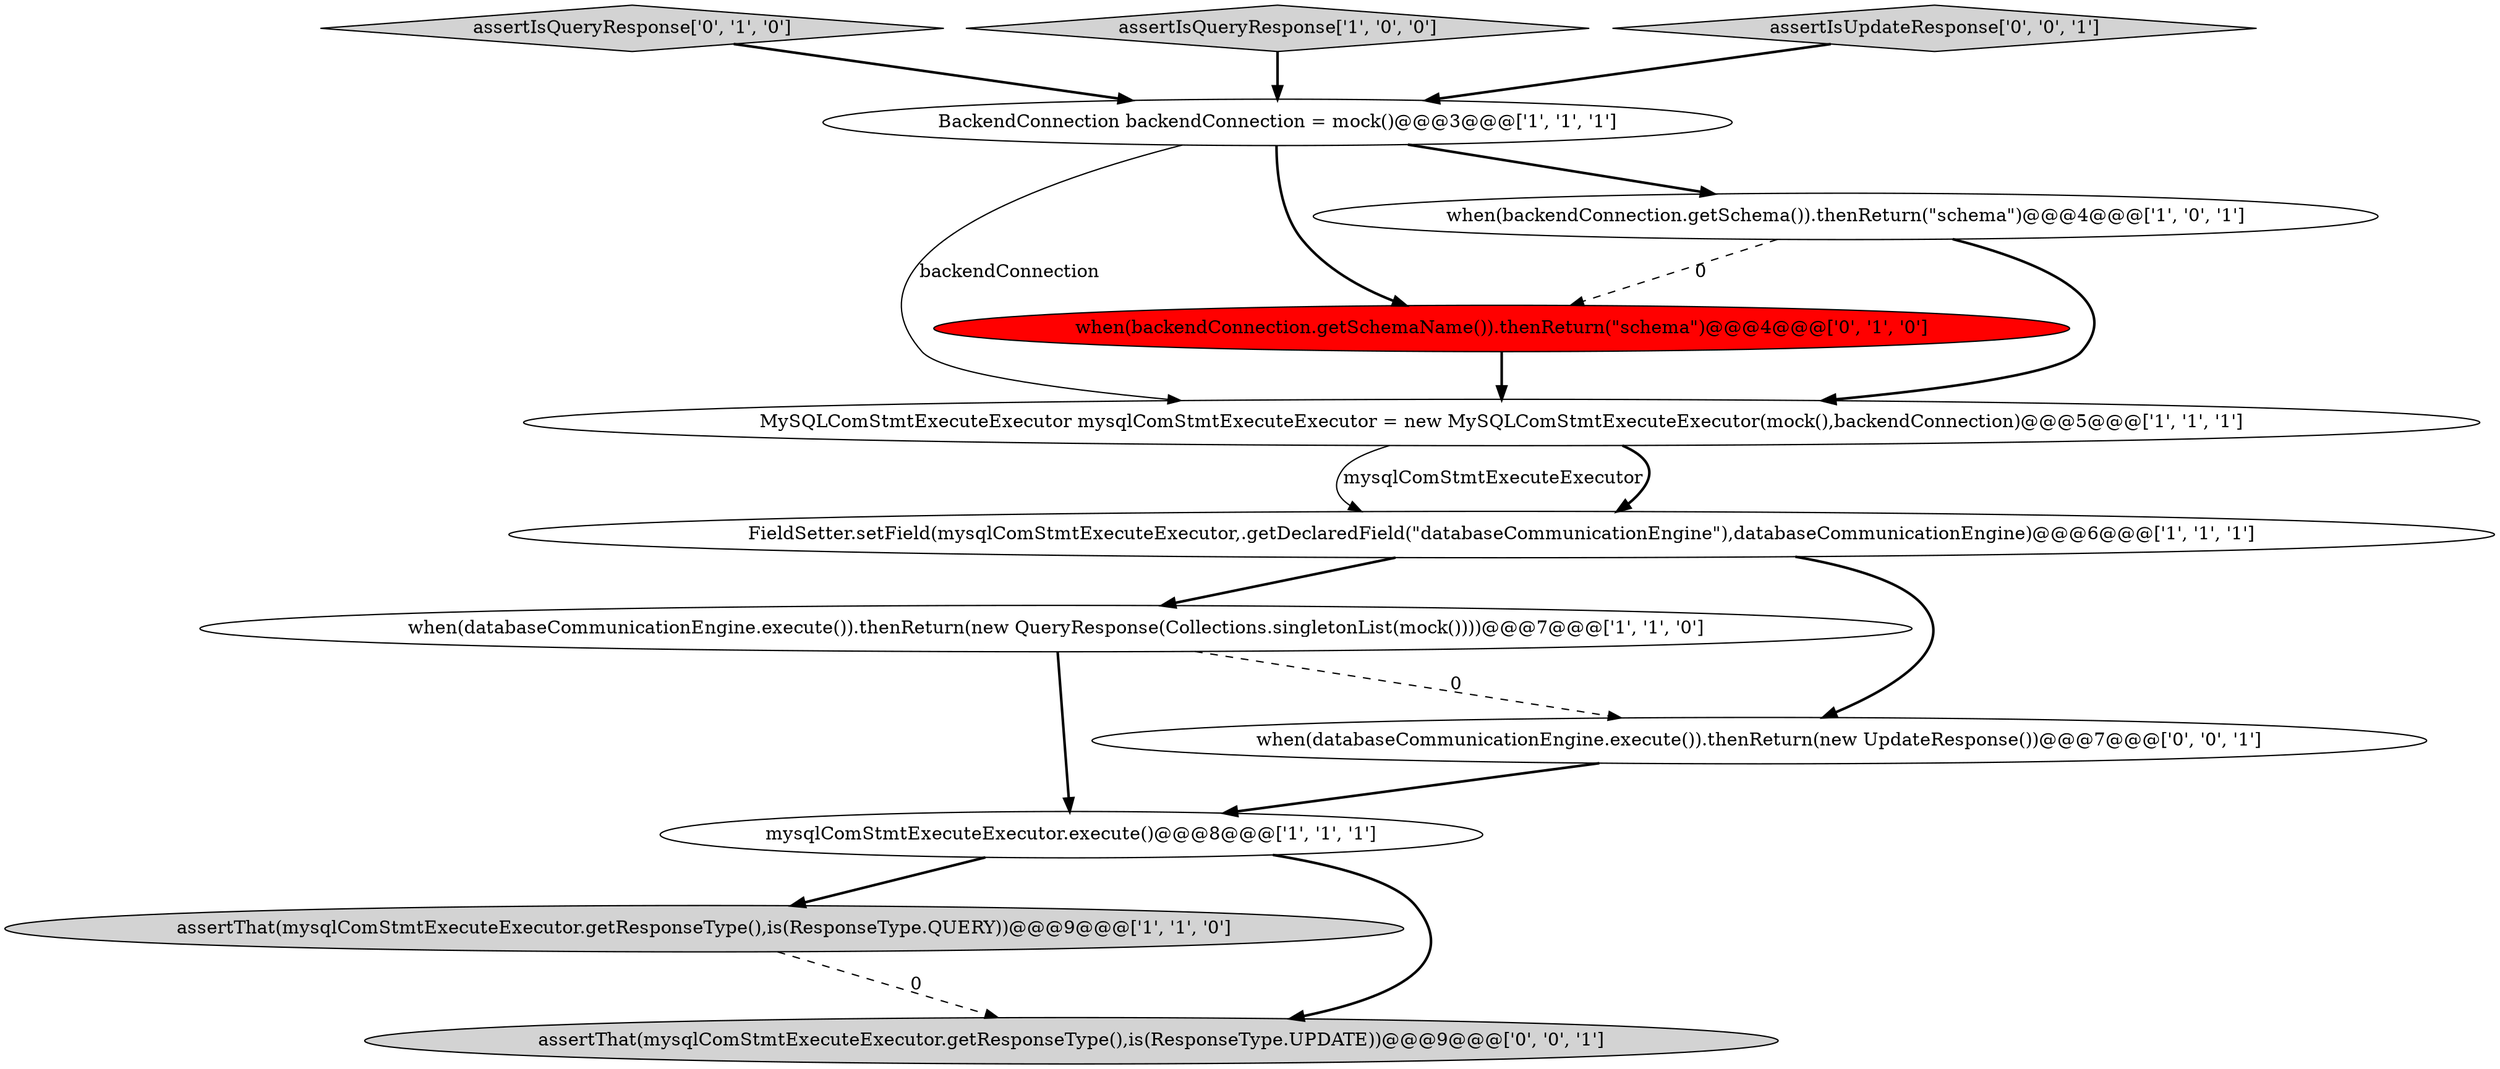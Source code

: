 digraph {
8 [style = filled, label = "assertIsQueryResponse['0', '1', '0']", fillcolor = lightgray, shape = diamond image = "AAA0AAABBB2BBB"];
0 [style = filled, label = "MySQLComStmtExecuteExecutor mysqlComStmtExecuteExecutor = new MySQLComStmtExecuteExecutor(mock(),backendConnection)@@@5@@@['1', '1', '1']", fillcolor = white, shape = ellipse image = "AAA0AAABBB1BBB"];
2 [style = filled, label = "assertIsQueryResponse['1', '0', '0']", fillcolor = lightgray, shape = diamond image = "AAA0AAABBB1BBB"];
5 [style = filled, label = "assertThat(mysqlComStmtExecuteExecutor.getResponseType(),is(ResponseType.QUERY))@@@9@@@['1', '1', '0']", fillcolor = lightgray, shape = ellipse image = "AAA0AAABBB1BBB"];
9 [style = filled, label = "when(backendConnection.getSchemaName()).thenReturn(\"schema\")@@@4@@@['0', '1', '0']", fillcolor = red, shape = ellipse image = "AAA1AAABBB2BBB"];
3 [style = filled, label = "when(backendConnection.getSchema()).thenReturn(\"schema\")@@@4@@@['1', '0', '1']", fillcolor = white, shape = ellipse image = "AAA0AAABBB1BBB"];
4 [style = filled, label = "BackendConnection backendConnection = mock()@@@3@@@['1', '1', '1']", fillcolor = white, shape = ellipse image = "AAA0AAABBB1BBB"];
1 [style = filled, label = "mysqlComStmtExecuteExecutor.execute()@@@8@@@['1', '1', '1']", fillcolor = white, shape = ellipse image = "AAA0AAABBB1BBB"];
12 [style = filled, label = "assertThat(mysqlComStmtExecuteExecutor.getResponseType(),is(ResponseType.UPDATE))@@@9@@@['0', '0', '1']", fillcolor = lightgray, shape = ellipse image = "AAA0AAABBB3BBB"];
7 [style = filled, label = "FieldSetter.setField(mysqlComStmtExecuteExecutor,.getDeclaredField(\"databaseCommunicationEngine\"),databaseCommunicationEngine)@@@6@@@['1', '1', '1']", fillcolor = white, shape = ellipse image = "AAA0AAABBB1BBB"];
6 [style = filled, label = "when(databaseCommunicationEngine.execute()).thenReturn(new QueryResponse(Collections.singletonList(mock())))@@@7@@@['1', '1', '0']", fillcolor = white, shape = ellipse image = "AAA0AAABBB1BBB"];
10 [style = filled, label = "when(databaseCommunicationEngine.execute()).thenReturn(new UpdateResponse())@@@7@@@['0', '0', '1']", fillcolor = white, shape = ellipse image = "AAA0AAABBB3BBB"];
11 [style = filled, label = "assertIsUpdateResponse['0', '0', '1']", fillcolor = lightgray, shape = diamond image = "AAA0AAABBB3BBB"];
1->5 [style = bold, label=""];
4->9 [style = bold, label=""];
6->1 [style = bold, label=""];
4->3 [style = bold, label=""];
6->10 [style = dashed, label="0"];
5->12 [style = dashed, label="0"];
8->4 [style = bold, label=""];
9->0 [style = bold, label=""];
10->1 [style = bold, label=""];
3->9 [style = dashed, label="0"];
2->4 [style = bold, label=""];
7->10 [style = bold, label=""];
0->7 [style = solid, label="mysqlComStmtExecuteExecutor"];
4->0 [style = solid, label="backendConnection"];
3->0 [style = bold, label=""];
7->6 [style = bold, label=""];
11->4 [style = bold, label=""];
0->7 [style = bold, label=""];
1->12 [style = bold, label=""];
}
